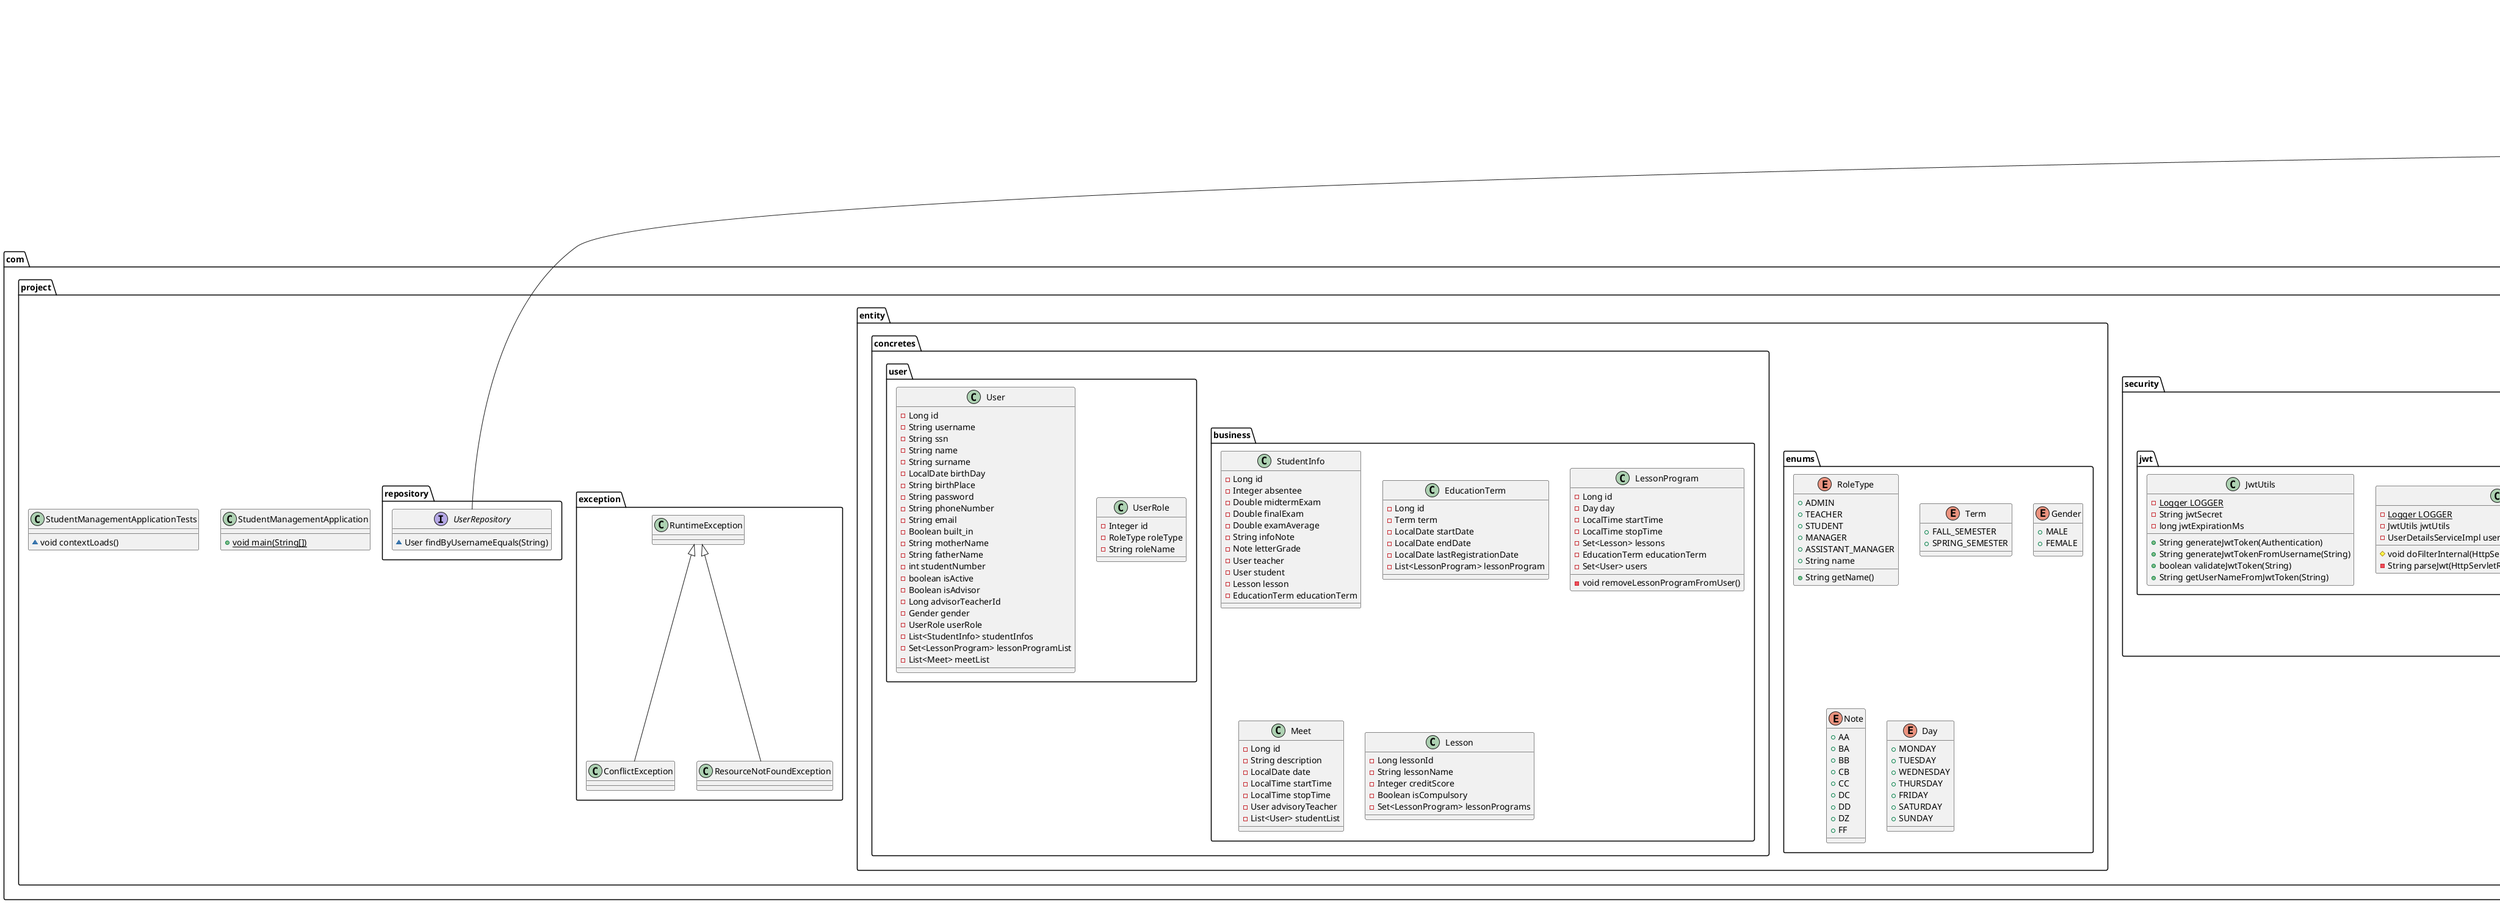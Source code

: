 @startuml
class com.project.payload.response.ResponseMessage {
- E object
- String message
- HttpStatus status
}
class com.project.security.service.UserDetailsServiceImpl {
- UserRepository userRepository
+ UserDetails loadUserByUsername(String)
}
class com.project.security.config.WebSecurityConfig {
}
class com.project.contactMessage.dto.ContactMessageResponse {
- String name
- String email
- String subject
- String message
- LocalDateTime dateTime
}
enum com.project.entity.enums.RoleType {
+  ADMIN
+  TEACHER
+  STUDENT
+  MANAGER
+  ASSISTANT_MANAGER
+ String name
+ String getName()
}
class com.project.contactMessage.mapper.ContactMessageMapper {
+ ContactMessage requestToContactMessage(ContactMessageRequest)
+ ContactMessageResponse contactMessageToResponse(ContactMessage)
}
class com.project.contactMessage.entity.ContactMessage {
- Long id
- String name
- String email
- String subject
- String message
- LocalDateTime dateTime
}
enum com.project.entity.enums.Term {
+  FALL_SEMESTER
+  SPRING_SEMESTER
}
class com.project.entity.concretes.business.StudentInfo {
- Long id
- Integer absentee
- Double midtermExam
- Double finalExam
- Double examAverage
- String infoNote
- Note letterGrade
- User teacher
- User student
- Lesson lesson
- EducationTerm educationTerm
}
class com.project.entity.concretes.business.EducationTerm {
- Long id
- Term term
- LocalDate startDate
- LocalDate endDate
- LocalDate lastRegistrationDate
- List<LessonProgram> lessonProgram
}
class com.project.contactMessage.dto.ContactMessageRequest {
- String name
- String email
- String subject
- String message
}
class com.project.entity.concretes.user.UserRole {
- Integer id
- RoleType roleType
- String roleName
}
class com.project.security.service.UserDetailsImpl {
- Long id
- String username
- String name
- Boolean isAdvisor
- String password
- String ssn
- Collection<? extends GrantedAuthority> authorities
+ Collection<? extends GrantedAuthority> getAuthorities()
+ String getPassword()
+ String getUsername()
+ boolean isAccountNonExpired()
+ boolean isAccountNonLocked()
+ boolean isCredentialsNonExpired()
+ boolean isEnabled()
+ boolean equals(Object)
}
enum com.project.entity.enums.Gender {
+  MALE
+  FEMALE
}
class com.project.contactMessage.messages.Messages {
+ {static} String NOT_FOUND_MESSAGE
+ {static} String CONTACT_MESSAGE_DELETED_SUCCESSFULLY
+ {static} String WRONG_TIME_FORMAT
+ {static} String WRONG_DATE_FORMAT
}
class com.project.security.jwt.AuthTokenFilter {
- {static} Logger LOGGER
- JwtUtils jwtUtils
- UserDetailsServiceImpl userDetailsService
# void doFilterInternal(HttpServletRequest,HttpServletResponse,FilterChain)
- String parseJwt(HttpServletRequest)
}
class com.project.entity.concretes.business.LessonProgram {
- Long id
- Day day
- LocalTime startTime
- LocalTime stopTime
- Set<Lesson> lessons
- EducationTerm educationTerm
- Set<User> users
- void removeLessonProgramFromUser()
}
interface com.project.contactMessage.repository.ContactMessageRepository {
~ Page<ContactMessage> findByEmailEquals(String,Pageable)
~ Page<ContactMessage> findBySubjectEquals(String,Pageable)
~ List<ContactMessage> findMessagesBetweenDates(LocalDate,LocalDate)
~ List<ContactMessage> findMessagesBetweenTimes(int,int,int,int)
}
enum com.project.entity.enums.Note {
+  AA
+  BA
+  BB
+  CB
+  CC
+  DC
+  DD
+  DZ
+  FF
}
class com.project.StudentManagementApplication {
+ {static} void main(String[])
}
class com.project.contactMessage.service.ContactMessageService {
- ContactMessageRepository contactMessageRepository
- ContactMessageMapper contactMessageMapper
+ ResponseMessage<ContactMessageResponse> save(ContactMessageRequest)
+ Page<ContactMessageResponse> getAll(int,int,String,String)
+ Page<ContactMessageResponse> searchByEmail(String,int,int,String,String)
+ Page<ContactMessageResponse> searchBySubject(String,int,int,String,String)
+ String deleteById(Long)
+ ContactMessage getContactMessageById(Long)
+ List<ContactMessage> searchByDateBetween(String,String)
+ List<ContactMessage> searchBetweenTimes(String,String,String,String)
}
class com.project.exception.ConflictException {
}
class com.project.contactMessage.controller.ContactMessageController {
- ContactMessageService contactMessageService
+ ResponseMessage<ContactMessageResponse> save(ContactMessageRequest)
+ Page<ContactMessageResponse> getAll(int,int,String,String)
+ Page<ContactMessageResponse> searchByEmail(String,int,int,String,String)
+ Page<ContactMessageResponse> searchBySubject(String,int,int,String,String)
+ ResponseEntity<String> deleteByIdPath(Long)
+ ResponseEntity<String> deleteByIdParam(Long)
+ ResponseEntity<ContactMessage> getByIdWithPath(Long)
+ ResponseEntity<List<ContactMessage>> searchBetweenDates(String,String)
+ ResponseEntity<List<ContactMessage>> searchBetweenTimes(String,String,String,String)
}
class com.project.entity.concretes.user.User {
- Long id
- String username
- String ssn
- String name
- String surname
- LocalDate birthDay
- String birthPlace
- String password
- String phoneNumber
- String email
- Boolean built_in
- String motherName
- String fatherName
- int studentNumber
- boolean isActive
- Boolean isAdvisor
- Long advisorTeacherId
- Gender gender
- UserRole userRole
- List<StudentInfo> studentInfos
- Set<LessonProgram> lessonProgramList
- List<Meet> meetList
}
class com.project.security.jwt.JwtUtils {
- {static} Logger LOGGER
- String jwtSecret
- long jwtExpirationMs
+ String generateJwtToken(Authentication)
+ String generateJwtTokenFromUsername(String)
+ boolean validateJwtToken(String)
+ String getUserNameFromJwtToken(String)
}
class com.project.entity.concretes.business.Meet {
- Long id
- String description
- LocalDate date
- LocalTime startTime
- LocalTime stopTime
- User advisoryTeacher
- List<User> studentList
}
interface com.project.repository.UserRepository {
~ User findByUsernameEquals(String)
}
class com.project.StudentManagementApplicationTests {
~ void contextLoads()
}
class com.project.entity.concretes.business.Lesson {
- Long lessonId
- String lessonName
- Integer creditScore
- Boolean isCompulsory
- Set<LessonProgram> lessonPrograms
}
class com.project.exception.ResourceNotFoundException {
}
enum com.project.entity.enums.Day {
+  MONDAY
+  TUESDAY
+  WEDNESDAY
+  THURSDAY
+  FRIDAY
+  SATURDAY
+  SUNDAY
}


org.springframework.security.core.userdetails.UserDetailsService <|.. com.project.security.service.UserDetailsServiceImpl
java.io.Serializable <|.. com.project.contactMessage.entity.ContactMessage
org.springframework.security.core.userdetails.UserDetails <|.. com.project.security.service.UserDetailsImpl
org.springframework.web.filter.OncePerRequestFilter <|-- com.project.security.jwt.AuthTokenFilter
org.springframework.data.jpa.repository.JpaRepository <|-- com.project.contactMessage.repository.ContactMessageRepository
com.project.exception.RuntimeException <|-- com.project.exception.ConflictException
org.springframework.data.jpa.repository.JpaRepository <|-- com.project.repository.UserRepository
com.project.exception.RuntimeException <|-- com.project.exception.ResourceNotFoundException
@enduml